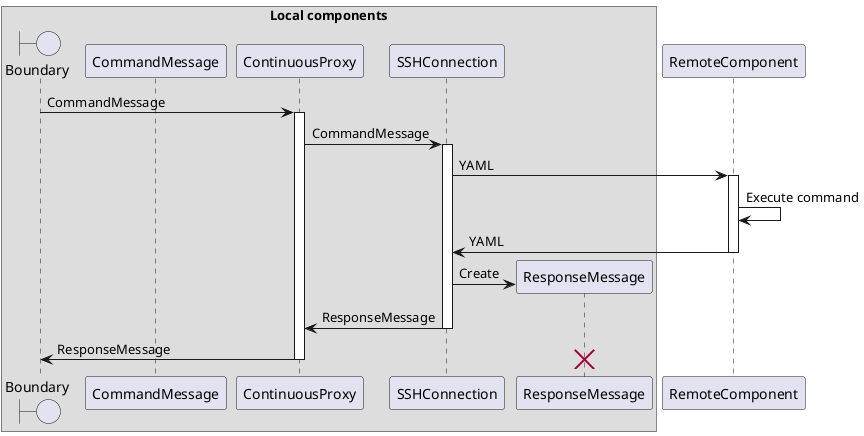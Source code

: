 @startuml

'This file is the same as proxy-one-message.puml except the SSHConnection is continuous 
'instead of created/destroyed for each Message.

box "Local components"
    boundary Boundary
    participant CommandMessage
    participant ContinuousProxy as Proxy
    participant SSHConnection
    participant ResponseMessage
end box

Boundary -> Proxy ++ : CommandMessage
'Proxy -> SSHConnection ** : Create
Proxy -> SSHConnection ++ : CommandMessage
SSHConnection -> RemoteComponent ++ : YAML
RemoteComponent -> RemoteComponent : Execute command
SSHConnection <- RemoteComponent -- : YAML
SSHConnection -> ResponseMessage ** : Create
Proxy <- SSHConnection -- : ResponseMessage
'Proxy -> SSHConnection !!
Boundary <- Proxy -- : ResponseMessage

destroy ResponseMessage

@enduml
